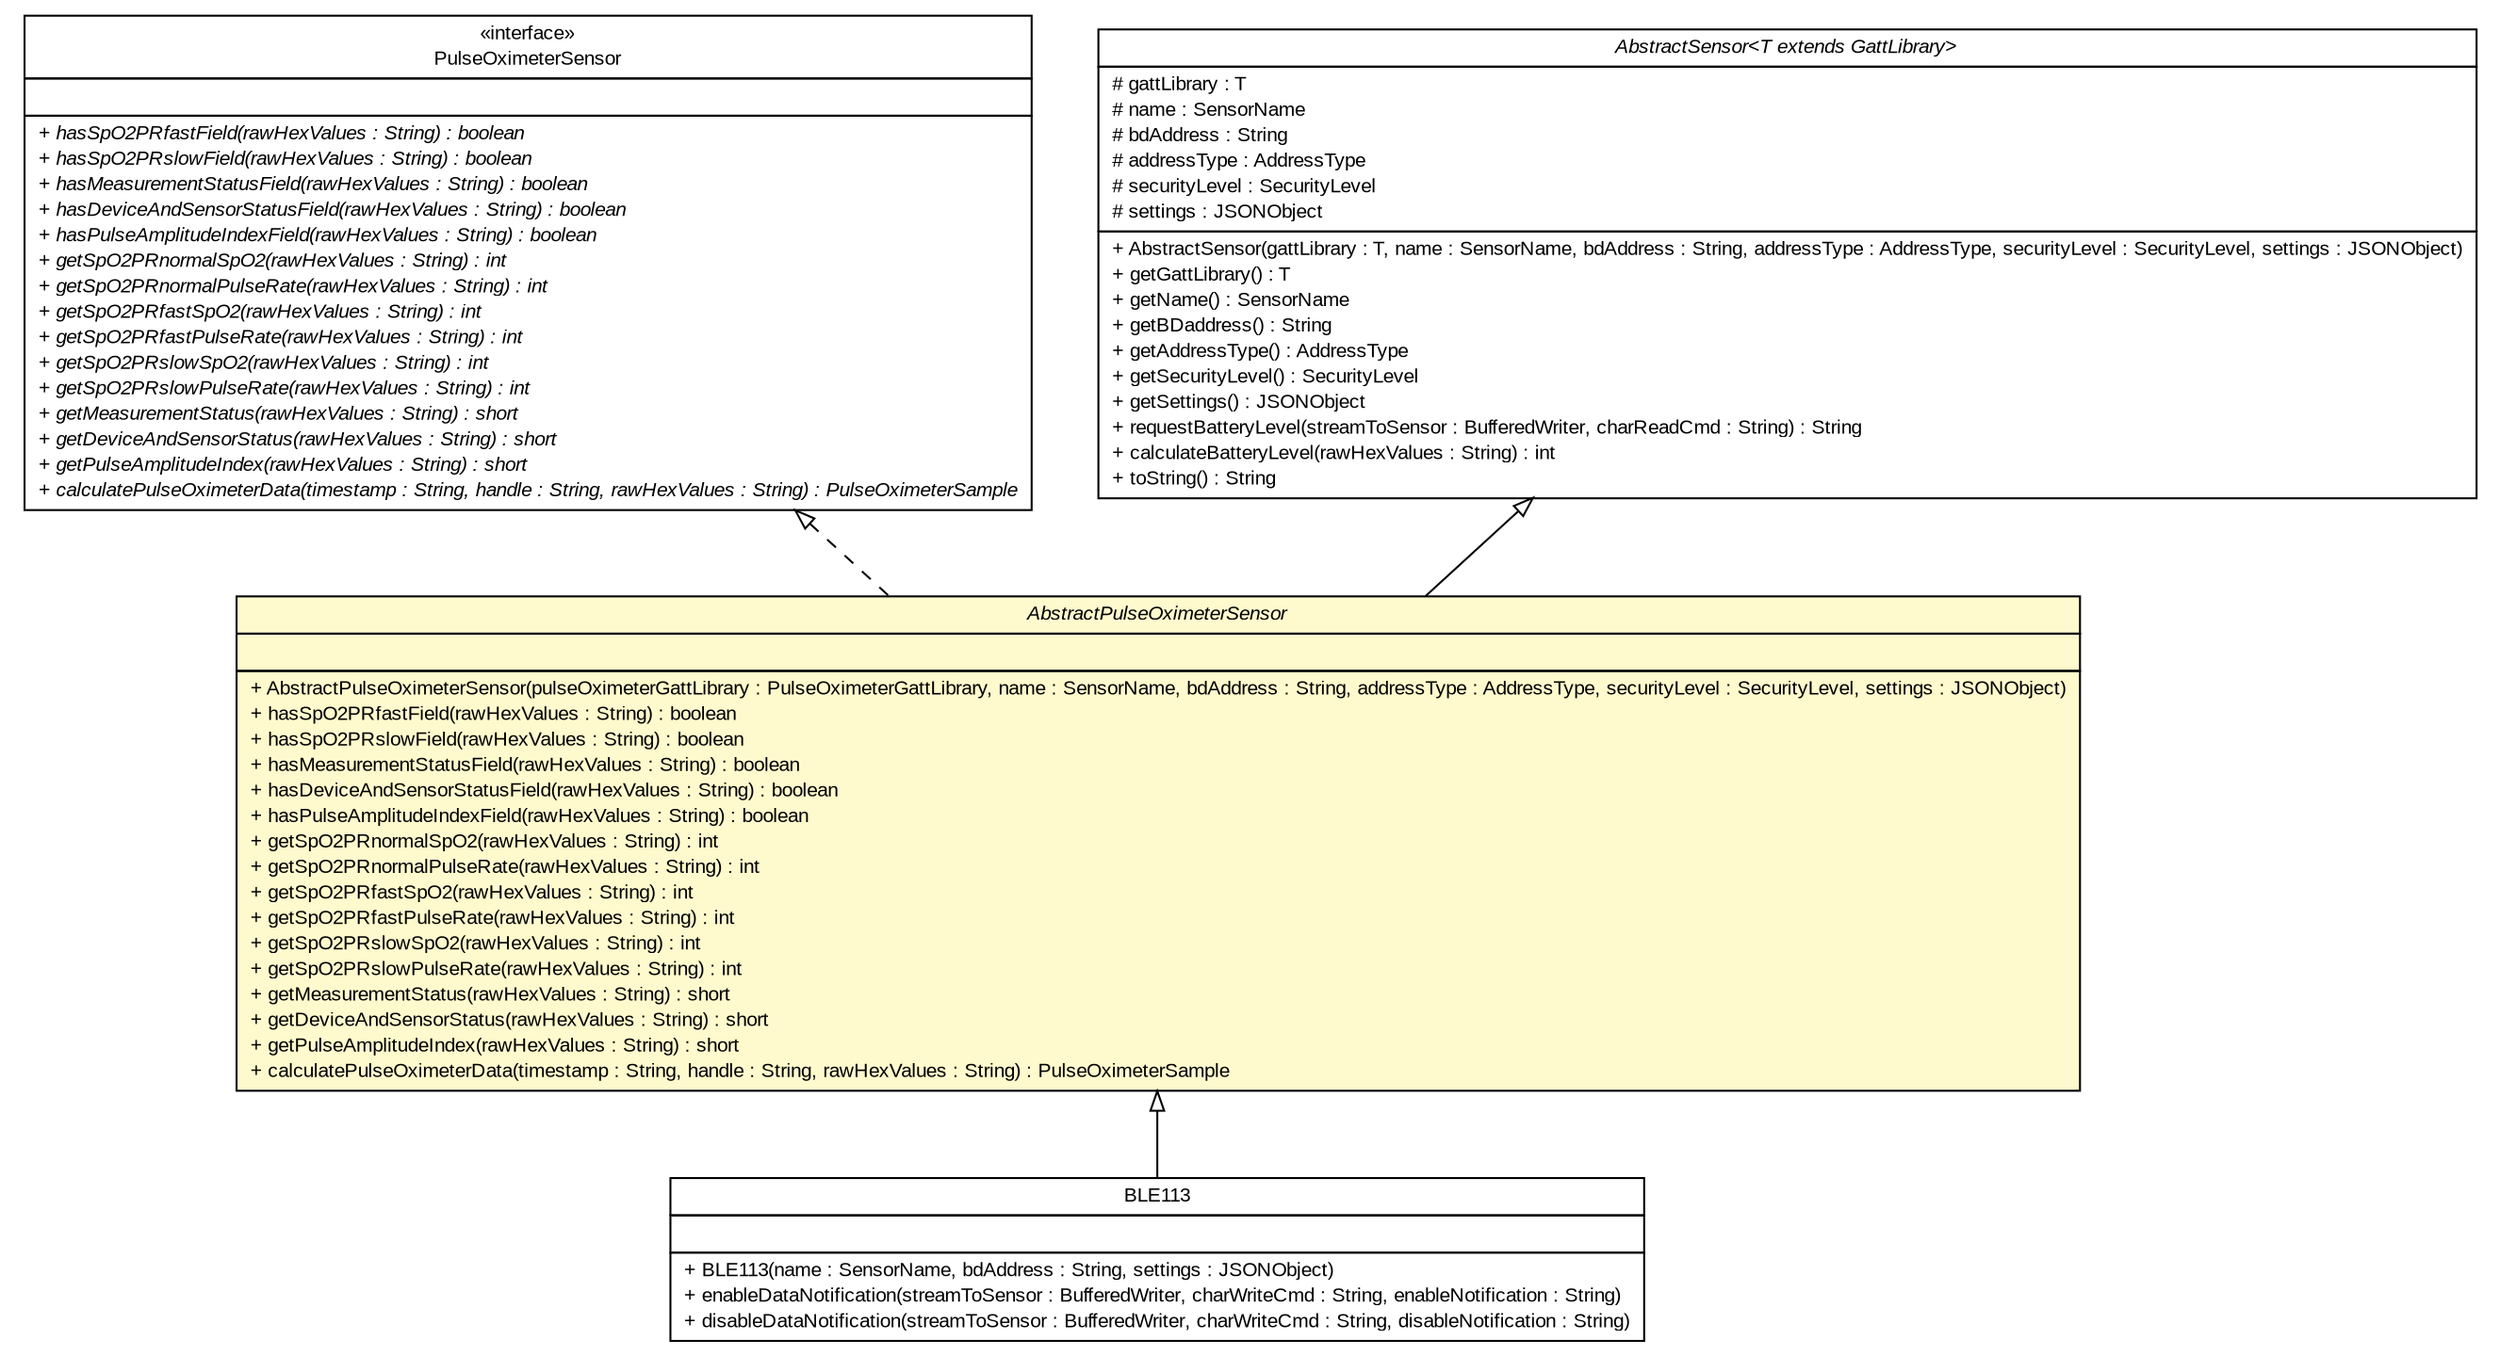 #!/usr/local/bin/dot
#
# Class diagram 
# Generated by UMLGraph version R5_6 (http://www.umlgraph.org/)
#

digraph G {
	edge [fontname="arial",fontsize=10,labelfontname="arial",labelfontsize=10];
	node [fontname="arial",fontsize=10,shape=plaintext];
	nodesep=0.25;
	ranksep=0.5;
	// de.fhg.fit.biomos.sensorplatform.sensor.BLE113
	c1054 [label=<<table title="de.fhg.fit.biomos.sensorplatform.sensor.BLE113" border="0" cellborder="1" cellspacing="0" cellpadding="2" port="p" href="./BLE113.html">
		<tr><td><table border="0" cellspacing="0" cellpadding="1">
<tr><td align="center" balign="center"> BLE113 </td></tr>
		</table></td></tr>
		<tr><td><table border="0" cellspacing="0" cellpadding="1">
<tr><td align="left" balign="left">  </td></tr>
		</table></td></tr>
		<tr><td><table border="0" cellspacing="0" cellpadding="1">
<tr><td align="left" balign="left"> + BLE113(name : SensorName, bdAddress : String, settings : JSONObject) </td></tr>
<tr><td align="left" balign="left"> + enableDataNotification(streamToSensor : BufferedWriter, charWriteCmd : String, enableNotification : String) </td></tr>
<tr><td align="left" balign="left"> + disableDataNotification(streamToSensor : BufferedWriter, charWriteCmd : String, disableNotification : String) </td></tr>
		</table></td></tr>
		</table>>, URL="./BLE113.html", fontname="arial", fontcolor="black", fontsize=10.0];
	// de.fhg.fit.biomos.sensorplatform.sensor.PulseOximeterSensor
	c1060 [label=<<table title="de.fhg.fit.biomos.sensorplatform.sensor.PulseOximeterSensor" border="0" cellborder="1" cellspacing="0" cellpadding="2" port="p" href="./PulseOximeterSensor.html">
		<tr><td><table border="0" cellspacing="0" cellpadding="1">
<tr><td align="center" balign="center"> &#171;interface&#187; </td></tr>
<tr><td align="center" balign="center"> PulseOximeterSensor </td></tr>
		</table></td></tr>
		<tr><td><table border="0" cellspacing="0" cellpadding="1">
<tr><td align="left" balign="left">  </td></tr>
		</table></td></tr>
		<tr><td><table border="0" cellspacing="0" cellpadding="1">
<tr><td align="left" balign="left"><font face="arial italic" point-size="10.0"> + hasSpO2PRfastField(rawHexValues : String) : boolean </font></td></tr>
<tr><td align="left" balign="left"><font face="arial italic" point-size="10.0"> + hasSpO2PRslowField(rawHexValues : String) : boolean </font></td></tr>
<tr><td align="left" balign="left"><font face="arial italic" point-size="10.0"> + hasMeasurementStatusField(rawHexValues : String) : boolean </font></td></tr>
<tr><td align="left" balign="left"><font face="arial italic" point-size="10.0"> + hasDeviceAndSensorStatusField(rawHexValues : String) : boolean </font></td></tr>
<tr><td align="left" balign="left"><font face="arial italic" point-size="10.0"> + hasPulseAmplitudeIndexField(rawHexValues : String) : boolean </font></td></tr>
<tr><td align="left" balign="left"><font face="arial italic" point-size="10.0"> + getSpO2PRnormalSpO2(rawHexValues : String) : int </font></td></tr>
<tr><td align="left" balign="left"><font face="arial italic" point-size="10.0"> + getSpO2PRnormalPulseRate(rawHexValues : String) : int </font></td></tr>
<tr><td align="left" balign="left"><font face="arial italic" point-size="10.0"> + getSpO2PRfastSpO2(rawHexValues : String) : int </font></td></tr>
<tr><td align="left" balign="left"><font face="arial italic" point-size="10.0"> + getSpO2PRfastPulseRate(rawHexValues : String) : int </font></td></tr>
<tr><td align="left" balign="left"><font face="arial italic" point-size="10.0"> + getSpO2PRslowSpO2(rawHexValues : String) : int </font></td></tr>
<tr><td align="left" balign="left"><font face="arial italic" point-size="10.0"> + getSpO2PRslowPulseRate(rawHexValues : String) : int </font></td></tr>
<tr><td align="left" balign="left"><font face="arial italic" point-size="10.0"> + getMeasurementStatus(rawHexValues : String) : short </font></td></tr>
<tr><td align="left" balign="left"><font face="arial italic" point-size="10.0"> + getDeviceAndSensorStatus(rawHexValues : String) : short </font></td></tr>
<tr><td align="left" balign="left"><font face="arial italic" point-size="10.0"> + getPulseAmplitudeIndex(rawHexValues : String) : short </font></td></tr>
<tr><td align="left" balign="left"><font face="arial italic" point-size="10.0"> + calculatePulseOximeterData(timestamp : String, handle : String, rawHexValues : String) : PulseOximeterSample </font></td></tr>
		</table></td></tr>
		</table>>, URL="./PulseOximeterSensor.html", fontname="arial", fontcolor="black", fontsize=10.0];
	// de.fhg.fit.biomos.sensorplatform.sensor.AbstractSensor<T extends de.fhg.fit.biomos.sensorplatform.gatt.GattLibrary>
	c1062 [label=<<table title="de.fhg.fit.biomos.sensorplatform.sensor.AbstractSensor" border="0" cellborder="1" cellspacing="0" cellpadding="2" port="p" href="./AbstractSensor.html">
		<tr><td><table border="0" cellspacing="0" cellpadding="1">
<tr><td align="center" balign="center"><font face="arial italic"> AbstractSensor&lt;T extends GattLibrary&gt; </font></td></tr>
		</table></td></tr>
		<tr><td><table border="0" cellspacing="0" cellpadding="1">
<tr><td align="left" balign="left"> # gattLibrary : T </td></tr>
<tr><td align="left" balign="left"> # name : SensorName </td></tr>
<tr><td align="left" balign="left"> # bdAddress : String </td></tr>
<tr><td align="left" balign="left"> # addressType : AddressType </td></tr>
<tr><td align="left" balign="left"> # securityLevel : SecurityLevel </td></tr>
<tr><td align="left" balign="left"> # settings : JSONObject </td></tr>
		</table></td></tr>
		<tr><td><table border="0" cellspacing="0" cellpadding="1">
<tr><td align="left" balign="left"> + AbstractSensor(gattLibrary : T, name : SensorName, bdAddress : String, addressType : AddressType, securityLevel : SecurityLevel, settings : JSONObject) </td></tr>
<tr><td align="left" balign="left"> + getGattLibrary() : T </td></tr>
<tr><td align="left" balign="left"> + getName() : SensorName </td></tr>
<tr><td align="left" balign="left"> + getBDaddress() : String </td></tr>
<tr><td align="left" balign="left"> + getAddressType() : AddressType </td></tr>
<tr><td align="left" balign="left"> + getSecurityLevel() : SecurityLevel </td></tr>
<tr><td align="left" balign="left"> + getSettings() : JSONObject </td></tr>
<tr><td align="left" balign="left"> + requestBatteryLevel(streamToSensor : BufferedWriter, charReadCmd : String) : String </td></tr>
<tr><td align="left" balign="left"> + calculateBatteryLevel(rawHexValues : String) : int </td></tr>
<tr><td align="left" balign="left"> + toString() : String </td></tr>
		</table></td></tr>
		</table>>, URL="./AbstractSensor.html", fontname="arial", fontcolor="black", fontsize=10.0];
	// de.fhg.fit.biomos.sensorplatform.sensor.AbstractPulseOximeterSensor
	c1063 [label=<<table title="de.fhg.fit.biomos.sensorplatform.sensor.AbstractPulseOximeterSensor" border="0" cellborder="1" cellspacing="0" cellpadding="2" port="p" bgcolor="lemonChiffon" href="./AbstractPulseOximeterSensor.html">
		<tr><td><table border="0" cellspacing="0" cellpadding="1">
<tr><td align="center" balign="center"><font face="arial italic"> AbstractPulseOximeterSensor </font></td></tr>
		</table></td></tr>
		<tr><td><table border="0" cellspacing="0" cellpadding="1">
<tr><td align="left" balign="left">  </td></tr>
		</table></td></tr>
		<tr><td><table border="0" cellspacing="0" cellpadding="1">
<tr><td align="left" balign="left"> + AbstractPulseOximeterSensor(pulseOximeterGattLibrary : PulseOximeterGattLibrary, name : SensorName, bdAddress : String, addressType : AddressType, securityLevel : SecurityLevel, settings : JSONObject) </td></tr>
<tr><td align="left" balign="left"> + hasSpO2PRfastField(rawHexValues : String) : boolean </td></tr>
<tr><td align="left" balign="left"> + hasSpO2PRslowField(rawHexValues : String) : boolean </td></tr>
<tr><td align="left" balign="left"> + hasMeasurementStatusField(rawHexValues : String) : boolean </td></tr>
<tr><td align="left" balign="left"> + hasDeviceAndSensorStatusField(rawHexValues : String) : boolean </td></tr>
<tr><td align="left" balign="left"> + hasPulseAmplitudeIndexField(rawHexValues : String) : boolean </td></tr>
<tr><td align="left" balign="left"> + getSpO2PRnormalSpO2(rawHexValues : String) : int </td></tr>
<tr><td align="left" balign="left"> + getSpO2PRnormalPulseRate(rawHexValues : String) : int </td></tr>
<tr><td align="left" balign="left"> + getSpO2PRfastSpO2(rawHexValues : String) : int </td></tr>
<tr><td align="left" balign="left"> + getSpO2PRfastPulseRate(rawHexValues : String) : int </td></tr>
<tr><td align="left" balign="left"> + getSpO2PRslowSpO2(rawHexValues : String) : int </td></tr>
<tr><td align="left" balign="left"> + getSpO2PRslowPulseRate(rawHexValues : String) : int </td></tr>
<tr><td align="left" balign="left"> + getMeasurementStatus(rawHexValues : String) : short </td></tr>
<tr><td align="left" balign="left"> + getDeviceAndSensorStatus(rawHexValues : String) : short </td></tr>
<tr><td align="left" balign="left"> + getPulseAmplitudeIndex(rawHexValues : String) : short </td></tr>
<tr><td align="left" balign="left"> + calculatePulseOximeterData(timestamp : String, handle : String, rawHexValues : String) : PulseOximeterSample </td></tr>
		</table></td></tr>
		</table>>, URL="./AbstractPulseOximeterSensor.html", fontname="arial", fontcolor="black", fontsize=10.0];
	//de.fhg.fit.biomos.sensorplatform.sensor.BLE113 extends de.fhg.fit.biomos.sensorplatform.sensor.AbstractPulseOximeterSensor
	c1063:p -> c1054:p [dir=back,arrowtail=empty];
	//de.fhg.fit.biomos.sensorplatform.sensor.AbstractPulseOximeterSensor extends de.fhg.fit.biomos.sensorplatform.sensor.AbstractSensor<de.fhg.fit.biomos.sensorplatform.gatt.PulseOximeterGattLibrary>
	c1062:p -> c1063:p [dir=back,arrowtail=empty];
	//de.fhg.fit.biomos.sensorplatform.sensor.AbstractPulseOximeterSensor implements de.fhg.fit.biomos.sensorplatform.sensor.PulseOximeterSensor
	c1060:p -> c1063:p [dir=back,arrowtail=empty,style=dashed];
}

